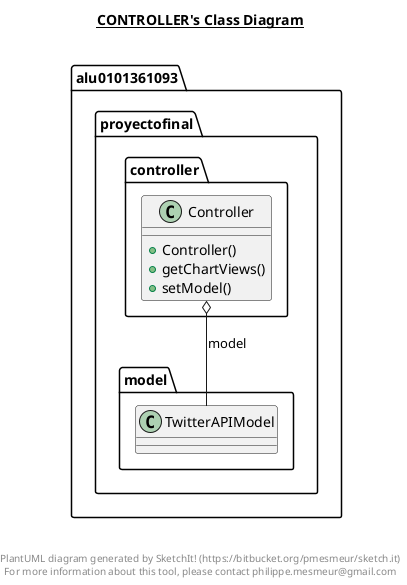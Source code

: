 @startuml

title __CONTROLLER's Class Diagram__\n

  namespace alu0101361093.proyectofinal.controller {
    class alu0101361093.proyectofinal.controller.Controller {
        + Controller()
        + getChartViews()
        + setModel()
    }
  }
  

  alu0101361093.proyectofinal.controller.Controller o-- alu0101361093.proyectofinal.model.TwitterAPIModel : model


right footer


PlantUML diagram generated by SketchIt! (https://bitbucket.org/pmesmeur/sketch.it)
For more information about this tool, please contact philippe.mesmeur@gmail.com
endfooter

@enduml
